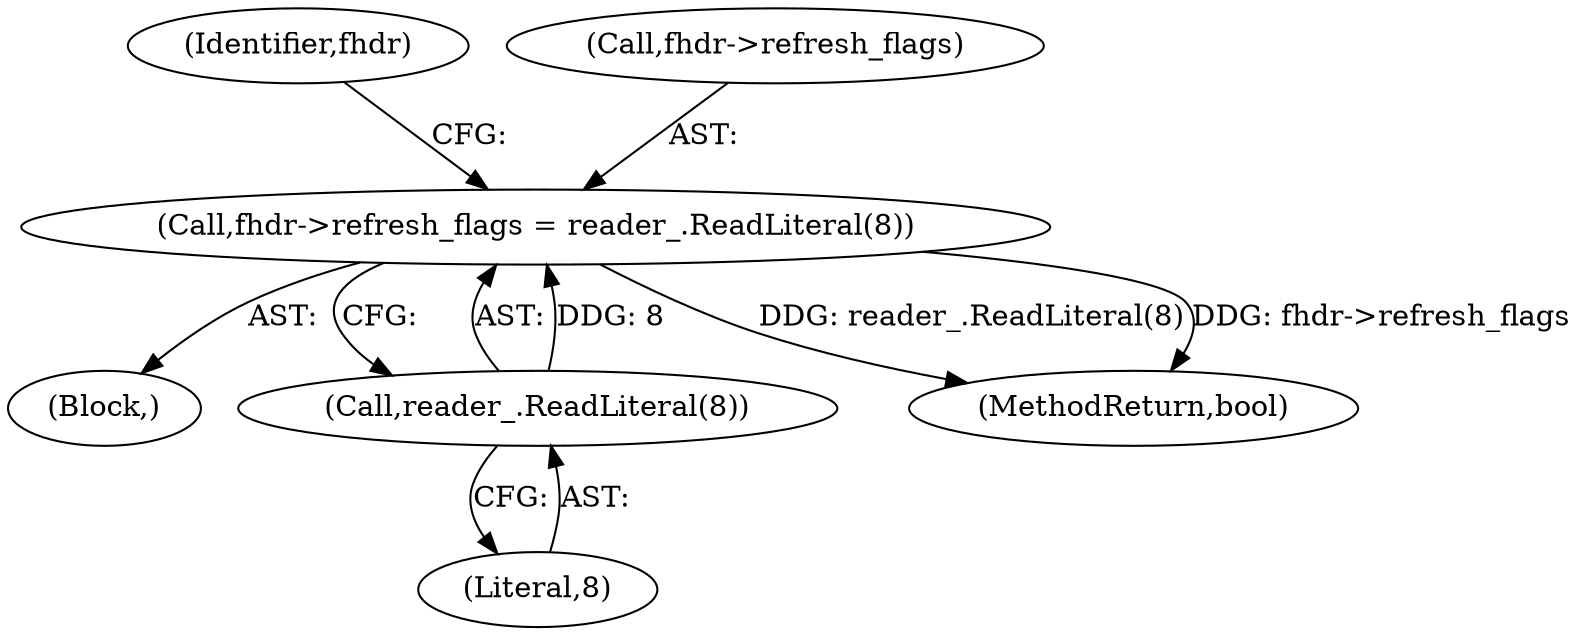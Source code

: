 digraph "0_Chrome_27c68f543e5eba779902447445dfb05ec3f5bf75_15@API" {
"1000288" [label="(Call,fhdr->refresh_flags = reader_.ReadLiteral(8))"];
"1000292" [label="(Call,reader_.ReadLiteral(8))"];
"1000293" [label="(Literal,8)"];
"1000288" [label="(Call,fhdr->refresh_flags = reader_.ReadLiteral(8))"];
"1000295" [label="(Identifier,fhdr)"];
"1000289" [label="(Call,fhdr->refresh_flags)"];
"1000248" [label="(Block,)"];
"1000292" [label="(Call,reader_.ReadLiteral(8))"];
"1000437" [label="(MethodReturn,bool)"];
"1000288" -> "1000248"  [label="AST: "];
"1000288" -> "1000292"  [label="CFG: "];
"1000289" -> "1000288"  [label="AST: "];
"1000292" -> "1000288"  [label="AST: "];
"1000295" -> "1000288"  [label="CFG: "];
"1000288" -> "1000437"  [label="DDG: reader_.ReadLiteral(8)"];
"1000288" -> "1000437"  [label="DDG: fhdr->refresh_flags"];
"1000292" -> "1000288"  [label="DDG: 8"];
"1000292" -> "1000293"  [label="CFG: "];
"1000293" -> "1000292"  [label="AST: "];
}
